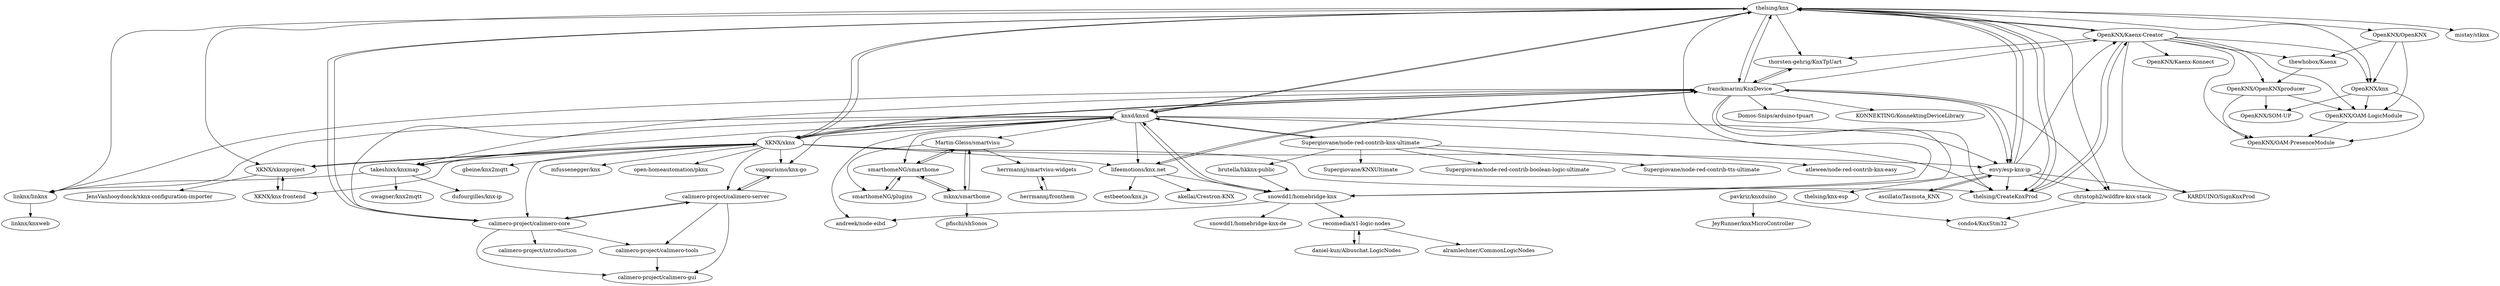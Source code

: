 digraph G {
"thelsing/knx" -> "OpenKNX/Kaenx-Creator"
"thelsing/knx" -> "thelsing/CreateKnxProd"
"thelsing/knx" -> "franckmarini/KnxDevice"
"thelsing/knx" -> "knxd/knxd"
"thelsing/knx" -> "envy/esp-knx-ip"
"thelsing/knx" -> "XKNX/xknx"
"thelsing/knx" -> "OpenKNX/OpenKNX"
"thelsing/knx" -> "thorsten-gehrig/KnxTpUart"
"thelsing/knx" -> "calimero-project/calimero-core"
"thelsing/knx" -> "snowdd1/homebridge-knx"
"thelsing/knx" -> "mistay/stknx"
"thelsing/knx" -> "christoph2/wildfire-knx-stack"
"thelsing/knx" -> "OpenKNX/knx"
"thelsing/knx" -> "linknx/linknx"
"thelsing/knx" -> "XKNX/xknxproject"
"franckmarini/KnxDevice" -> "thelsing/knx"
"franckmarini/KnxDevice" -> "thorsten-gehrig/KnxTpUart"
"franckmarini/KnxDevice" -> "linknx/linknx"
"franckmarini/KnxDevice" -> "christoph2/wildfire-knx-stack"
"franckmarini/KnxDevice" -> "thelsing/CreateKnxProd"
"franckmarini/KnxDevice" -> "knxd/knxd"
"franckmarini/KnxDevice" -> "OpenKNX/Kaenx-Creator"
"franckmarini/KnxDevice" -> "envy/esp-knx-ip"
"franckmarini/KnxDevice" -> "lifeemotions/knx.net"
"franckmarini/KnxDevice" -> "XKNX/xknx"
"franckmarini/KnxDevice" -> "snowdd1/homebridge-knx"
"franckmarini/KnxDevice" -> "Domos-Snips/arduino-tpuart"
"franckmarini/KnxDevice" -> "takeshixx/knxmap"
"franckmarini/KnxDevice" -> "KONNEKTING/KonnektingDeviceLibrary"
"Supergiovane/node-red-contrib-knx-ultimate" -> "atlewee/node-red-contrib-knx-easy"
"Supergiovane/node-red-contrib-knx-ultimate" -> "Supergiovane/KNXUltimate"
"Supergiovane/node-red-contrib-knx-ultimate" -> "Supergiovane/node-red-contrib-boolean-logic-ultimate"
"Supergiovane/node-red-contrib-knx-ultimate" -> "knxd/knxd"
"Supergiovane/node-red-contrib-knx-ultimate" -> "Supergiovane/node-red-contrib-tts-ultimate"
"Supergiovane/node-red-contrib-knx-ultimate" -> "brutella/hkknx-public"
"ascillato/Tasmota_KNX" -> "envy/esp-knx-ip"
"thelsing/CreateKnxProd" -> "thelsing/knx"
"thelsing/CreateKnxProd" -> "OpenKNX/Kaenx-Creator"
"pavkriz/knxduino" -> "condo4/KnxStm32"
"pavkriz/knxduino" -> "JeyRunner/knxMicroController"
"daniel-kun/Albuschat.LogicNodes" -> "recomedia/x1-logic-nodes"
"knxd/knxd" -> "thelsing/knx"
"knxd/knxd" -> "XKNX/xknx"
"knxd/knxd" -> "snowdd1/homebridge-knx"
"knxd/knxd" -> "franckmarini/KnxDevice"
"knxd/knxd" -> "Martin-Gleiss/smartvisu"
"knxd/knxd" -> "smarthomeNG/smarthome"
"knxd/knxd" -> "calimero-project/calimero-core"
"knxd/knxd" -> "thelsing/CreateKnxProd"
"knxd/knxd" -> "linknx/linknx"
"knxd/knxd" -> "vapourismo/knx-go"
"knxd/knxd" -> "Supergiovane/node-red-contrib-knx-ultimate"
"knxd/knxd" -> "takeshixx/knxmap"
"knxd/knxd" -> "envy/esp-knx-ip"
"knxd/knxd" -> "andreek/node-eibd"
"knxd/knxd" -> "lifeemotions/knx.net"
"OpenKNX/Kaenx-Creator" -> "thelsing/knx"
"OpenKNX/Kaenx-Creator" -> "OpenKNX/knx"
"OpenKNX/Kaenx-Creator" -> "OpenKNX/Kaenx-Konnect"
"OpenKNX/Kaenx-Creator" -> "OpenKNX/OpenKNXproducer"
"OpenKNX/Kaenx-Creator" -> "thelsing/CreateKnxProd"
"OpenKNX/Kaenx-Creator" -> "thewhobox/Kaenx"
"OpenKNX/Kaenx-Creator" -> "OpenKNX/OAM-LogicModule"
"OpenKNX/Kaenx-Creator" -> "OpenKNX/OAM-PresenceModule"
"OpenKNX/Kaenx-Creator" -> "KARDUINO/SignKnxProd"
"OpenKNX/Kaenx-Creator" -> "thorsten-gehrig/KnxTpUart"
"brutella/hkknx-public" -> "snowdd1/homebridge-knx"
"lifeemotions/knx.net" -> "estbeetoo/knx.js"
"lifeemotions/knx.net" -> "akellai/Crestron-KNX"
"lifeemotions/knx.net" -> "snowdd1/homebridge-knx"
"lifeemotions/knx.net" -> "franckmarini/KnxDevice"
"herrmannj/fronthem" -> "herrmannj/smartvisu-widgets"
"recomedia/x1-logic-nodes" -> "daniel-kun/Albuschat.LogicNodes"
"recomedia/x1-logic-nodes" -> "alramlechner/CommonLogicNodes"
"thewhobox/Kaenx" -> "OpenKNX/OpenKNXproducer"
"Martin-Gleiss/smartvisu" -> "smarthomeNG/smarthome"
"Martin-Gleiss/smartvisu" -> "smarthomeNG/plugins"
"Martin-Gleiss/smartvisu" -> "mknx/smarthome"
"Martin-Gleiss/smartvisu" -> "herrmannj/smartvisu-widgets"
"thorsten-gehrig/KnxTpUart" -> "franckmarini/KnxDevice"
"herrmannj/smartvisu-widgets" -> "herrmannj/fronthem"
"christoph2/wildfire-knx-stack" -> "condo4/KnxStm32"
"takeshixx/knxmap" -> "owagner/knx2mqtt"
"takeshixx/knxmap" -> "linknx/linknx"
"takeshixx/knxmap" -> "dufourgilles/knx-ip"
"XKNX/xknxproject" -> "XKNX/knx-frontend"
"XKNX/xknxproject" -> "XKNX/xknx"
"XKNX/xknxproject" -> "JensVanhooydonck/xknx-configuration-importer"
"linknx/linknx" -> "linknx/knxweb"
"snowdd1/homebridge-knx" -> "snowdd1/homebridge-knx-de"
"snowdd1/homebridge-knx" -> "knxd/knxd"
"snowdd1/homebridge-knx" -> "andreek/node-eibd"
"snowdd1/homebridge-knx" -> "recomedia/x1-logic-nodes"
"OpenKNX/OpenKNX" -> "thewhobox/Kaenx"
"OpenKNX/OpenKNX" -> "OpenKNX/knx"
"OpenKNX/OpenKNX" -> "OpenKNX/OAM-LogicModule"
"OpenKNX/OpenKNXproducer" -> "OpenKNX/SOM-UP"
"OpenKNX/OpenKNXproducer" -> "OpenKNX/OAM-LogicModule"
"OpenKNX/OpenKNXproducer" -> "OpenKNX/OAM-PresenceModule"
"XKNX/knx-frontend" -> "XKNX/xknxproject"
"OpenKNX/OAM-LogicModule" -> "OpenKNX/OAM-PresenceModule"
"XKNX/xknx" -> "XKNX/xknxproject"
"XKNX/xknx" -> "knxd/knxd"
"XKNX/xknx" -> "thelsing/knx"
"XKNX/xknx" -> "XKNX/knx-frontend"
"XKNX/xknx" -> "mfussenegger/knx"
"XKNX/xknx" -> "takeshixx/knxmap"
"XKNX/xknx" -> "calimero-project/calimero-core"
"XKNX/xknx" -> "franckmarini/KnxDevice"
"XKNX/xknx" -> "vapourismo/knx-go"
"XKNX/xknx" -> "open-homeautomation/pknx"
"XKNX/xknx" -> "calimero-project/calimero-server"
"XKNX/xknx" -> "thelsing/CreateKnxProd"
"XKNX/xknx" -> "envy/esp-knx-ip"
"XKNX/xknx" -> "lifeemotions/knx.net"
"XKNX/xknx" -> "gbeine/knx2mqtt"
"smarthomeNG/smarthome" -> "smarthomeNG/plugins"
"smarthomeNG/smarthome" -> "Martin-Gleiss/smartvisu"
"smarthomeNG/smarthome" -> "mknx/smarthome"
"mknx/smarthome" -> "Martin-Gleiss/smartvisu"
"mknx/smarthome" -> "smarthomeNG/smarthome"
"mknx/smarthome" -> "pfischi/shSonos"
"calimero-project/calimero-server" -> "calimero-project/calimero-core"
"calimero-project/calimero-server" -> "calimero-project/calimero-tools"
"calimero-project/calimero-server" -> "vapourismo/knx-go"
"calimero-project/calimero-server" -> "calimero-project/calimero-gui"
"OpenKNX/knx" -> "OpenKNX/OAM-LogicModule"
"OpenKNX/knx" -> "OpenKNX/OAM-PresenceModule"
"OpenKNX/knx" -> "OpenKNX/SOM-UP"
"calimero-project/calimero-core" -> "calimero-project/calimero-server"
"calimero-project/calimero-core" -> "calimero-project/calimero-tools"
"calimero-project/calimero-core" -> "calimero-project/introduction"
"calimero-project/calimero-core" -> "calimero-project/calimero-gui"
"calimero-project/calimero-core" -> "thelsing/knx"
"smarthomeNG/plugins" -> "smarthomeNG/smarthome"
"calimero-project/calimero-tools" -> "calimero-project/calimero-gui"
"vapourismo/knx-go" -> "calimero-project/calimero-server"
"envy/esp-knx-ip" -> "ascillato/Tasmota_KNX"
"envy/esp-knx-ip" -> "thelsing/knx"
"envy/esp-knx-ip" -> "thelsing/CreateKnxProd"
"envy/esp-knx-ip" -> "thelsing/knx-esp"
"envy/esp-knx-ip" -> "KARDUINO/SignKnxProd"
"envy/esp-knx-ip" -> "franckmarini/KnxDevice"
"envy/esp-knx-ip" -> "OpenKNX/Kaenx-Creator"
"envy/esp-knx-ip" -> "christoph2/wildfire-knx-stack"
"thelsing/knx" ["l"="0.651,45.365"]
"OpenKNX/Kaenx-Creator" ["l"="0.645,45.385"]
"thelsing/CreateKnxProd" ["l"="0.634,45.368"]
"franckmarini/KnxDevice" ["l"="0.624,45.356"]
"knxd/knxd" ["l"="0.613,45.342"]
"envy/esp-knx-ip" ["l"="0.643,45.355"]
"XKNX/xknx" ["l"="0.664,45.348"]
"OpenKNX/OpenKNX" ["l"="0.657,45.395"]
"thorsten-gehrig/KnxTpUart" ["l"="0.63,45.378"]
"calimero-project/calimero-core" ["l"="0.675,45.333"]
"snowdd1/homebridge-knx" ["l"="0.594,45.357"]
"mistay/stknx" ["l"="0.679,45.379"]
"christoph2/wildfire-knx-stack" ["l"="0.617,45.379"]
"OpenKNX/knx" ["l"="0.669,45.393"]
"linknx/linknx" ["l"="0.641,45.342"]
"XKNX/xknxproject" ["l"="0.691,45.361"]
"lifeemotions/knx.net" ["l"="0.62,45.33"]
"Domos-Snips/arduino-tpuart" ["l"="0.601,45.374"]
"takeshixx/knxmap" ["l"="0.638,45.319"]
"KONNEKTING/KonnektingDeviceLibrary" ["l"="0.59,45.345"]
"Supergiovane/node-red-contrib-knx-ultimate" ["l"="0.577,45.311"]
"atlewee/node-red-contrib-knx-easy" ["l"="0.562,45.298"]
"Supergiovane/KNXUltimate" ["l"="0.583,45.29"]
"Supergiovane/node-red-contrib-boolean-logic-ultimate" ["l"="0.56,45.284"]
"Supergiovane/node-red-contrib-tts-ultimate" ["l"="0.543,45.301"]
"brutella/hkknx-public" ["l"="0.567,45.331"]
"ascillato/Tasmota_KNX" ["l"="0.645,45.334"]
"pavkriz/knxduino" ["l"="0.59,45.429"]
"condo4/KnxStm32" ["l"="0.601,45.407"]
"JeyRunner/knxMicroController" ["l"="0.583,45.445"]
"daniel-kun/Albuschat.LogicNodes" ["l"="0.555,45.397"]
"recomedia/x1-logic-nodes" ["l"="0.563,45.383"]
"Martin-Gleiss/smartvisu" ["l"="0.538,45.338"]
"smarthomeNG/smarthome" ["l"="0.536,45.35"]
"vapourismo/knx-go" ["l"="0.661,45.32"]
"andreek/node-eibd" ["l"="0.576,45.351"]
"OpenKNX/Kaenx-Konnect" ["l"="0.631,45.405"]
"OpenKNX/OpenKNXproducer" ["l"="0.657,45.412"]
"thewhobox/Kaenx" ["l"="0.671,45.405"]
"OpenKNX/OAM-LogicModule" ["l"="0.647,45.403"]
"OpenKNX/OAM-PresenceModule" ["l"="0.66,45.404"]
"KARDUINO/SignKnxProd" ["l"="0.661,45.376"]
"estbeetoo/knx.js" ["l"="0.606,45.312"]
"akellai/Crestron-KNX" ["l"="0.618,45.305"]
"herrmannj/fronthem" ["l"="0.489,45.364"]
"herrmannj/smartvisu-widgets" ["l"="0.506,45.357"]
"alramlechner/CommonLogicNodes" ["l"="0.54,45.39"]
"smarthomeNG/plugins" ["l"="0.519,45.333"]
"mknx/smarthome" ["l"="0.511,45.344"]
"owagner/knx2mqtt" ["l"="0.634,45.291"]
"dufourgilles/knx-ip" ["l"="0.654,45.297"]
"XKNX/knx-frontend" ["l"="0.708,45.356"]
"JensVanhooydonck/xknx-configuration-importer" ["l"="0.722,45.371"]
"linknx/knxweb" ["l"="0.679,45.344"]
"snowdd1/homebridge-knx-de" ["l"="0.573,45.37"]
"OpenKNX/SOM-UP" ["l"="0.678,45.413"]
"mfussenegger/knx" ["l"="0.698,45.371"]
"open-homeautomation/pknx" ["l"="0.709,45.34"]
"calimero-project/calimero-server" ["l"="0.685,45.321"]
"gbeine/knx2mqtt" ["l"="0.695,45.343"]
"pfischi/shSonos" ["l"="0.48,45.341"]
"calimero-project/calimero-tools" ["l"="0.704,45.314"]
"calimero-project/calimero-gui" ["l"="0.706,45.324"]
"calimero-project/introduction" ["l"="0.685,45.308"]
"thelsing/knx-esp" ["l"="0.657,45.338"]
}